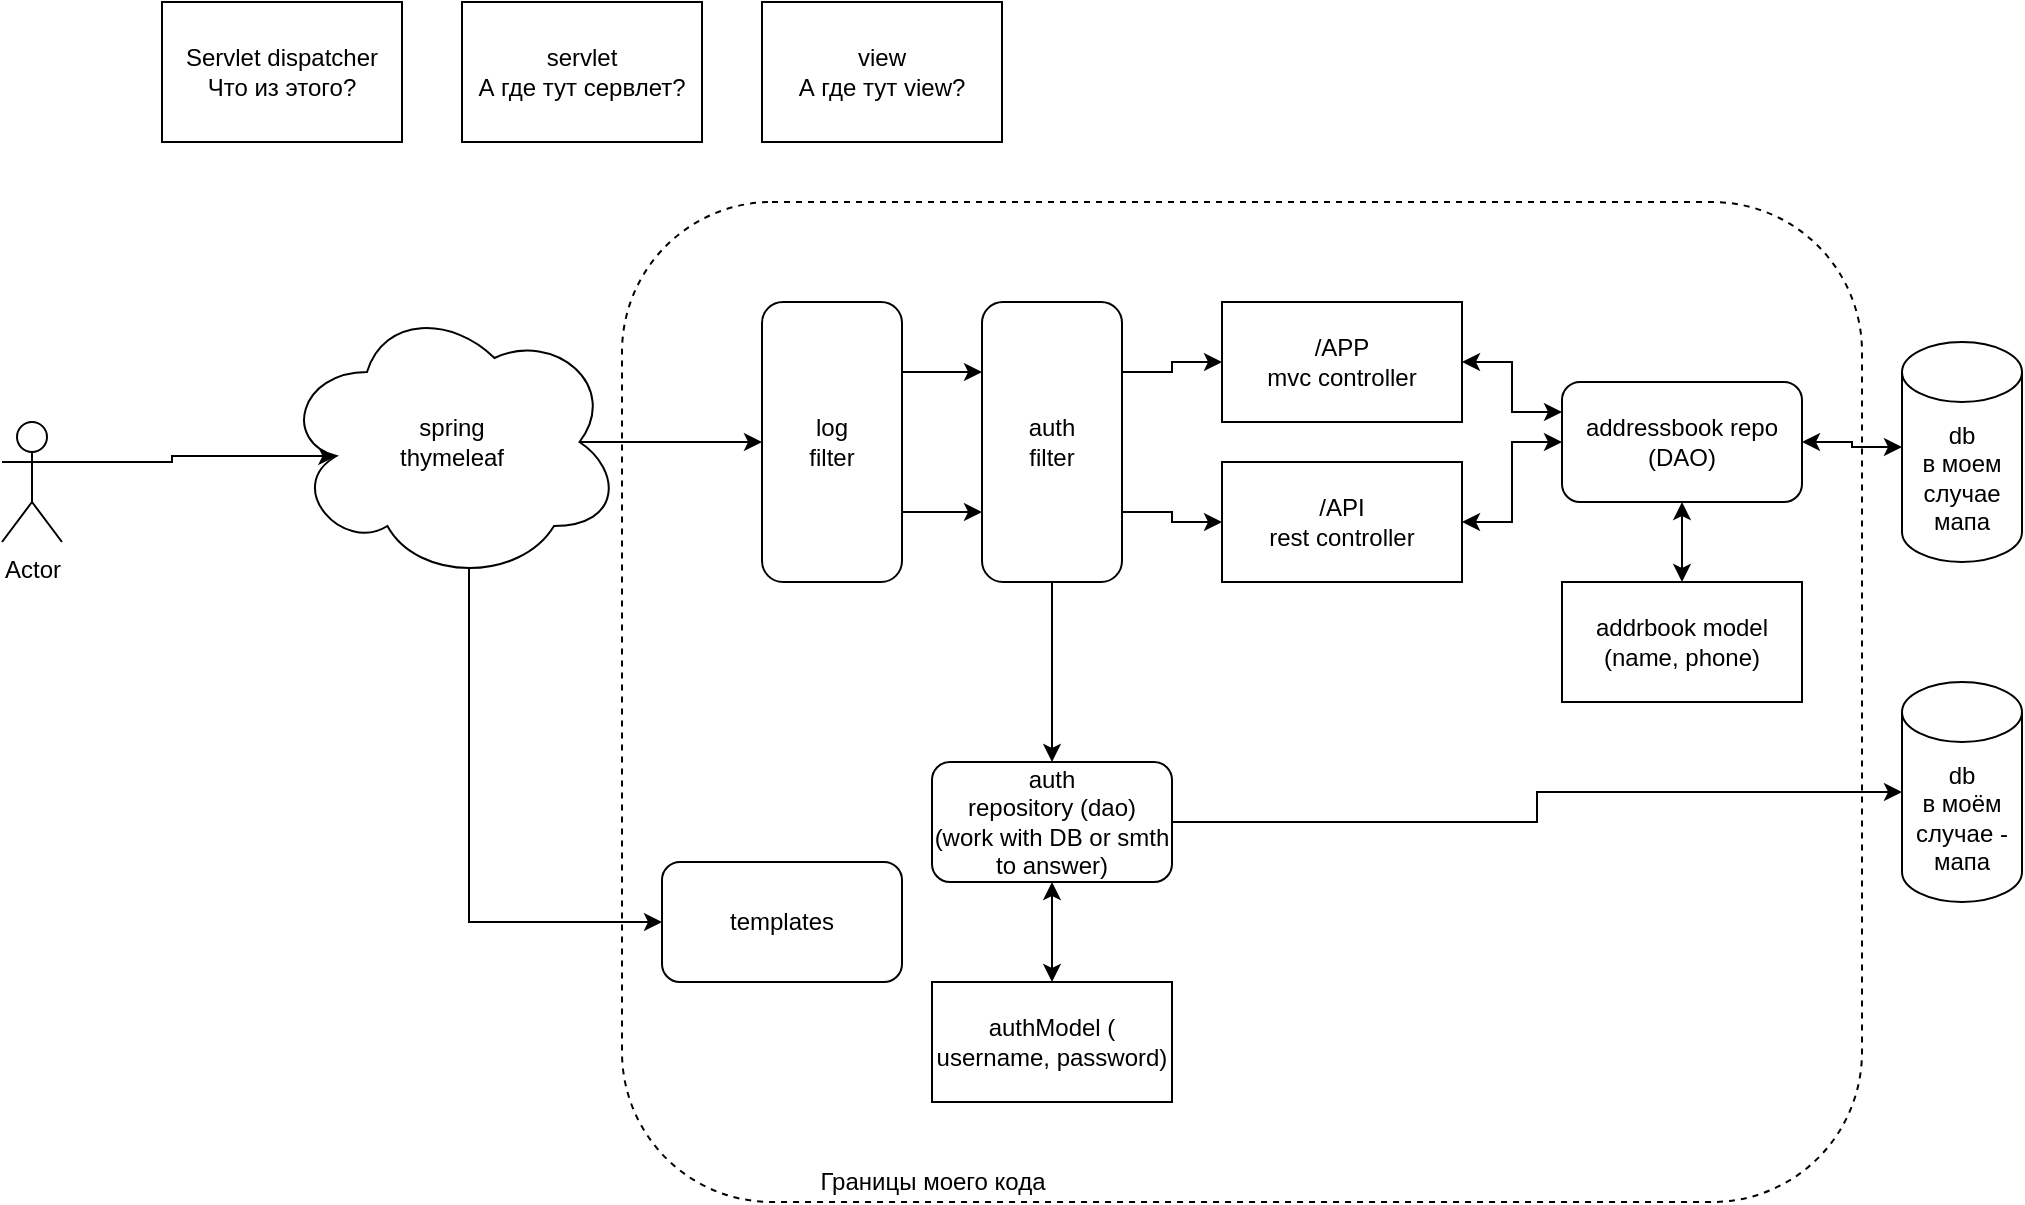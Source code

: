 <mxfile version="16.5.1" type="device"><diagram name="Page-1" id="c4acf3e9-155e-7222-9cf6-157b1a14988f"><mxGraphModel dx="1426" dy="1052" grid="1" gridSize="10" guides="1" tooltips="1" connect="1" arrows="1" fold="1" page="1" pageScale="1" pageWidth="1100" pageHeight="850" background="none" math="0" shadow="0"><root><mxCell id="0"/><mxCell id="1" parent="0"/><mxCell id="q2zVsusEY49d4LB6MAMS-32" value="" style="rounded=1;whiteSpace=wrap;html=1;fillColor=none;dashed=1;" vertex="1" parent="1"><mxGeometry x="370" y="160" width="620" height="500" as="geometry"/></mxCell><mxCell id="q2zVsusEY49d4LB6MAMS-1" value="Servlet dispatcher&lt;br&gt;Что из этого?" style="rounded=0;whiteSpace=wrap;html=1;" vertex="1" parent="1"><mxGeometry x="140" y="60" width="120" height="70" as="geometry"/></mxCell><mxCell id="q2zVsusEY49d4LB6MAMS-29" style="edgeStyle=orthogonalEdgeStyle;rounded=0;orthogonalLoop=1;jettySize=auto;html=1;exitX=1;exitY=0.5;exitDx=0;exitDy=0;entryX=0;entryY=0.25;entryDx=0;entryDy=0;startArrow=classic;startFill=1;" edge="1" parent="1" source="q2zVsusEY49d4LB6MAMS-2" target="q2zVsusEY49d4LB6MAMS-24"><mxGeometry relative="1" as="geometry"/></mxCell><mxCell id="q2zVsusEY49d4LB6MAMS-2" value="/APP&lt;br&gt;mvc controller" style="rounded=0;whiteSpace=wrap;html=1;" vertex="1" parent="1"><mxGeometry x="670" y="210" width="120" height="60" as="geometry"/></mxCell><mxCell id="q2zVsusEY49d4LB6MAMS-28" style="edgeStyle=orthogonalEdgeStyle;rounded=0;orthogonalLoop=1;jettySize=auto;html=1;exitX=1;exitY=0.5;exitDx=0;exitDy=0;startArrow=classic;startFill=1;" edge="1" parent="1" source="q2zVsusEY49d4LB6MAMS-3" target="q2zVsusEY49d4LB6MAMS-24"><mxGeometry relative="1" as="geometry"/></mxCell><mxCell id="q2zVsusEY49d4LB6MAMS-3" value="/API&lt;br&gt;rest controller" style="rounded=0;whiteSpace=wrap;html=1;" vertex="1" parent="1"><mxGeometry x="670" y="290" width="120" height="60" as="geometry"/></mxCell><mxCell id="q2zVsusEY49d4LB6MAMS-6" style="edgeStyle=orthogonalEdgeStyle;rounded=0;orthogonalLoop=1;jettySize=auto;html=1;exitX=1;exitY=0.25;exitDx=0;exitDy=0;entryX=0;entryY=0.5;entryDx=0;entryDy=0;" edge="1" parent="1" source="q2zVsusEY49d4LB6MAMS-4" target="q2zVsusEY49d4LB6MAMS-2"><mxGeometry relative="1" as="geometry"><mxPoint x="630" y="245" as="targetPoint"/></mxGeometry></mxCell><mxCell id="q2zVsusEY49d4LB6MAMS-7" style="edgeStyle=orthogonalEdgeStyle;rounded=0;orthogonalLoop=1;jettySize=auto;html=1;exitX=1;exitY=0.75;exitDx=0;exitDy=0;" edge="1" parent="1" source="q2zVsusEY49d4LB6MAMS-4" target="q2zVsusEY49d4LB6MAMS-3"><mxGeometry relative="1" as="geometry"/></mxCell><mxCell id="q2zVsusEY49d4LB6MAMS-13" style="edgeStyle=orthogonalEdgeStyle;rounded=0;orthogonalLoop=1;jettySize=auto;html=1;exitX=0.5;exitY=1;exitDx=0;exitDy=0;entryX=0.5;entryY=0;entryDx=0;entryDy=0;" edge="1" parent="1" source="q2zVsusEY49d4LB6MAMS-4" target="q2zVsusEY49d4LB6MAMS-12"><mxGeometry relative="1" as="geometry"/></mxCell><mxCell id="q2zVsusEY49d4LB6MAMS-4" value="auth&lt;br&gt;filter" style="rounded=1;whiteSpace=wrap;html=1;" vertex="1" parent="1"><mxGeometry x="550" y="210" width="70" height="140" as="geometry"/></mxCell><mxCell id="q2zVsusEY49d4LB6MAMS-9" style="edgeStyle=orthogonalEdgeStyle;rounded=0;orthogonalLoop=1;jettySize=auto;html=1;exitX=1;exitY=0.25;exitDx=0;exitDy=0;entryX=0;entryY=0.25;entryDx=0;entryDy=0;" edge="1" parent="1" source="q2zVsusEY49d4LB6MAMS-8" target="q2zVsusEY49d4LB6MAMS-4"><mxGeometry relative="1" as="geometry"/></mxCell><mxCell id="q2zVsusEY49d4LB6MAMS-10" style="edgeStyle=orthogonalEdgeStyle;rounded=0;orthogonalLoop=1;jettySize=auto;html=1;exitX=1;exitY=0.75;exitDx=0;exitDy=0;entryX=0;entryY=0.75;entryDx=0;entryDy=0;" edge="1" parent="1" source="q2zVsusEY49d4LB6MAMS-8" target="q2zVsusEY49d4LB6MAMS-4"><mxGeometry relative="1" as="geometry"/></mxCell><mxCell id="q2zVsusEY49d4LB6MAMS-8" value="log&lt;br&gt;filter" style="rounded=1;whiteSpace=wrap;html=1;" vertex="1" parent="1"><mxGeometry x="440" y="210" width="70" height="140" as="geometry"/></mxCell><mxCell id="q2zVsusEY49d4LB6MAMS-18" style="edgeStyle=orthogonalEdgeStyle;rounded=0;orthogonalLoop=1;jettySize=auto;html=1;exitX=1;exitY=0.333;exitDx=0;exitDy=0;exitPerimeter=0;entryX=0.16;entryY=0.55;entryDx=0;entryDy=0;entryPerimeter=0;" edge="1" parent="1" source="q2zVsusEY49d4LB6MAMS-11" target="q2zVsusEY49d4LB6MAMS-17"><mxGeometry relative="1" as="geometry"/></mxCell><mxCell id="q2zVsusEY49d4LB6MAMS-11" value="Actor" style="shape=umlActor;verticalLabelPosition=bottom;verticalAlign=top;html=1;outlineConnect=0;" vertex="1" parent="1"><mxGeometry x="60" y="270" width="30" height="60" as="geometry"/></mxCell><mxCell id="q2zVsusEY49d4LB6MAMS-15" style="edgeStyle=orthogonalEdgeStyle;rounded=0;orthogonalLoop=1;jettySize=auto;html=1;exitX=0.5;exitY=1;exitDx=0;exitDy=0;entryX=0.5;entryY=0;entryDx=0;entryDy=0;startArrow=classic;startFill=1;" edge="1" parent="1" source="q2zVsusEY49d4LB6MAMS-12" target="q2zVsusEY49d4LB6MAMS-14"><mxGeometry relative="1" as="geometry"/></mxCell><mxCell id="q2zVsusEY49d4LB6MAMS-23" style="edgeStyle=orthogonalEdgeStyle;rounded=0;orthogonalLoop=1;jettySize=auto;html=1;exitX=1;exitY=0.5;exitDx=0;exitDy=0;entryX=0;entryY=0.5;entryDx=0;entryDy=0;entryPerimeter=0;" edge="1" parent="1" source="q2zVsusEY49d4LB6MAMS-12" target="q2zVsusEY49d4LB6MAMS-22"><mxGeometry relative="1" as="geometry"/></mxCell><mxCell id="q2zVsusEY49d4LB6MAMS-12" value="auth&lt;br&gt;repository (dao)&lt;br&gt;(work with DB or smth to answer)" style="rounded=1;whiteSpace=wrap;html=1;" vertex="1" parent="1"><mxGeometry x="525" y="440" width="120" height="60" as="geometry"/></mxCell><mxCell id="q2zVsusEY49d4LB6MAMS-14" value="authModel ( username, password)" style="rounded=0;whiteSpace=wrap;html=1;" vertex="1" parent="1"><mxGeometry x="525" y="550" width="120" height="60" as="geometry"/></mxCell><mxCell id="q2zVsusEY49d4LB6MAMS-16" value="servlet&lt;br&gt;А где тут сервлет?" style="rounded=0;whiteSpace=wrap;html=1;" vertex="1" parent="1"><mxGeometry x="290" y="60" width="120" height="70" as="geometry"/></mxCell><mxCell id="q2zVsusEY49d4LB6MAMS-19" style="edgeStyle=orthogonalEdgeStyle;rounded=0;orthogonalLoop=1;jettySize=auto;html=1;exitX=0.875;exitY=0.5;exitDx=0;exitDy=0;exitPerimeter=0;entryX=0;entryY=0.5;entryDx=0;entryDy=0;" edge="1" parent="1" source="q2zVsusEY49d4LB6MAMS-17" target="q2zVsusEY49d4LB6MAMS-8"><mxGeometry relative="1" as="geometry"/></mxCell><mxCell id="q2zVsusEY49d4LB6MAMS-21" style="edgeStyle=orthogonalEdgeStyle;rounded=0;orthogonalLoop=1;jettySize=auto;html=1;exitX=0.55;exitY=0.95;exitDx=0;exitDy=0;exitPerimeter=0;entryX=0;entryY=0.5;entryDx=0;entryDy=0;" edge="1" parent="1" source="q2zVsusEY49d4LB6MAMS-17" target="q2zVsusEY49d4LB6MAMS-20"><mxGeometry relative="1" as="geometry"><Array as="points"><mxPoint x="294" y="520"/></Array></mxGeometry></mxCell><mxCell id="q2zVsusEY49d4LB6MAMS-17" value="spring&lt;br&gt;thymeleaf" style="ellipse;shape=cloud;whiteSpace=wrap;html=1;" vertex="1" parent="1"><mxGeometry x="200" y="210" width="170" height="140" as="geometry"/></mxCell><mxCell id="q2zVsusEY49d4LB6MAMS-20" value="templates" style="rounded=1;whiteSpace=wrap;html=1;" vertex="1" parent="1"><mxGeometry x="390" y="490" width="120" height="60" as="geometry"/></mxCell><mxCell id="q2zVsusEY49d4LB6MAMS-22" value="db&lt;br&gt;в моём случае - мапа" style="shape=cylinder3;whiteSpace=wrap;html=1;boundedLbl=1;backgroundOutline=1;size=15;" vertex="1" parent="1"><mxGeometry x="1010" y="400" width="60" height="110" as="geometry"/></mxCell><mxCell id="q2zVsusEY49d4LB6MAMS-26" style="edgeStyle=orthogonalEdgeStyle;rounded=0;orthogonalLoop=1;jettySize=auto;html=1;exitX=0.5;exitY=1;exitDx=0;exitDy=0;entryX=0.5;entryY=0;entryDx=0;entryDy=0;startArrow=classic;startFill=1;" edge="1" parent="1" source="q2zVsusEY49d4LB6MAMS-24" target="q2zVsusEY49d4LB6MAMS-25"><mxGeometry relative="1" as="geometry"/></mxCell><mxCell id="q2zVsusEY49d4LB6MAMS-30" style="edgeStyle=orthogonalEdgeStyle;rounded=0;orthogonalLoop=1;jettySize=auto;html=1;exitX=1;exitY=0.5;exitDx=0;exitDy=0;entryX=0;entryY=0;entryDx=0;entryDy=52.5;entryPerimeter=0;startArrow=classic;startFill=1;" edge="1" parent="1" source="q2zVsusEY49d4LB6MAMS-24" target="q2zVsusEY49d4LB6MAMS-27"><mxGeometry relative="1" as="geometry"/></mxCell><mxCell id="q2zVsusEY49d4LB6MAMS-24" value="addressbook repo&lt;br&gt;(DAO)&lt;br&gt;" style="rounded=1;whiteSpace=wrap;html=1;" vertex="1" parent="1"><mxGeometry x="840" y="250" width="120" height="60" as="geometry"/></mxCell><mxCell id="q2zVsusEY49d4LB6MAMS-25" value="addrbook model&lt;br&gt;(name, phone)" style="rounded=0;whiteSpace=wrap;html=1;" vertex="1" parent="1"><mxGeometry x="840" y="350" width="120" height="60" as="geometry"/></mxCell><mxCell id="q2zVsusEY49d4LB6MAMS-27" value="db&lt;br&gt;в моем случае мапа" style="shape=cylinder3;whiteSpace=wrap;html=1;boundedLbl=1;backgroundOutline=1;size=15;" vertex="1" parent="1"><mxGeometry x="1010" y="230" width="60" height="110" as="geometry"/></mxCell><mxCell id="q2zVsusEY49d4LB6MAMS-34" value="Границы моего кода" style="text;html=1;align=center;verticalAlign=middle;resizable=0;points=[];autosize=1;strokeColor=none;fillColor=none;" vertex="1" parent="1"><mxGeometry x="460" y="640" width="130" height="20" as="geometry"/></mxCell><mxCell id="q2zVsusEY49d4LB6MAMS-35" value="view&lt;br&gt;А где тут view?" style="rounded=0;whiteSpace=wrap;html=1;" vertex="1" parent="1"><mxGeometry x="440" y="60" width="120" height="70" as="geometry"/></mxCell></root></mxGraphModel></diagram></mxfile>